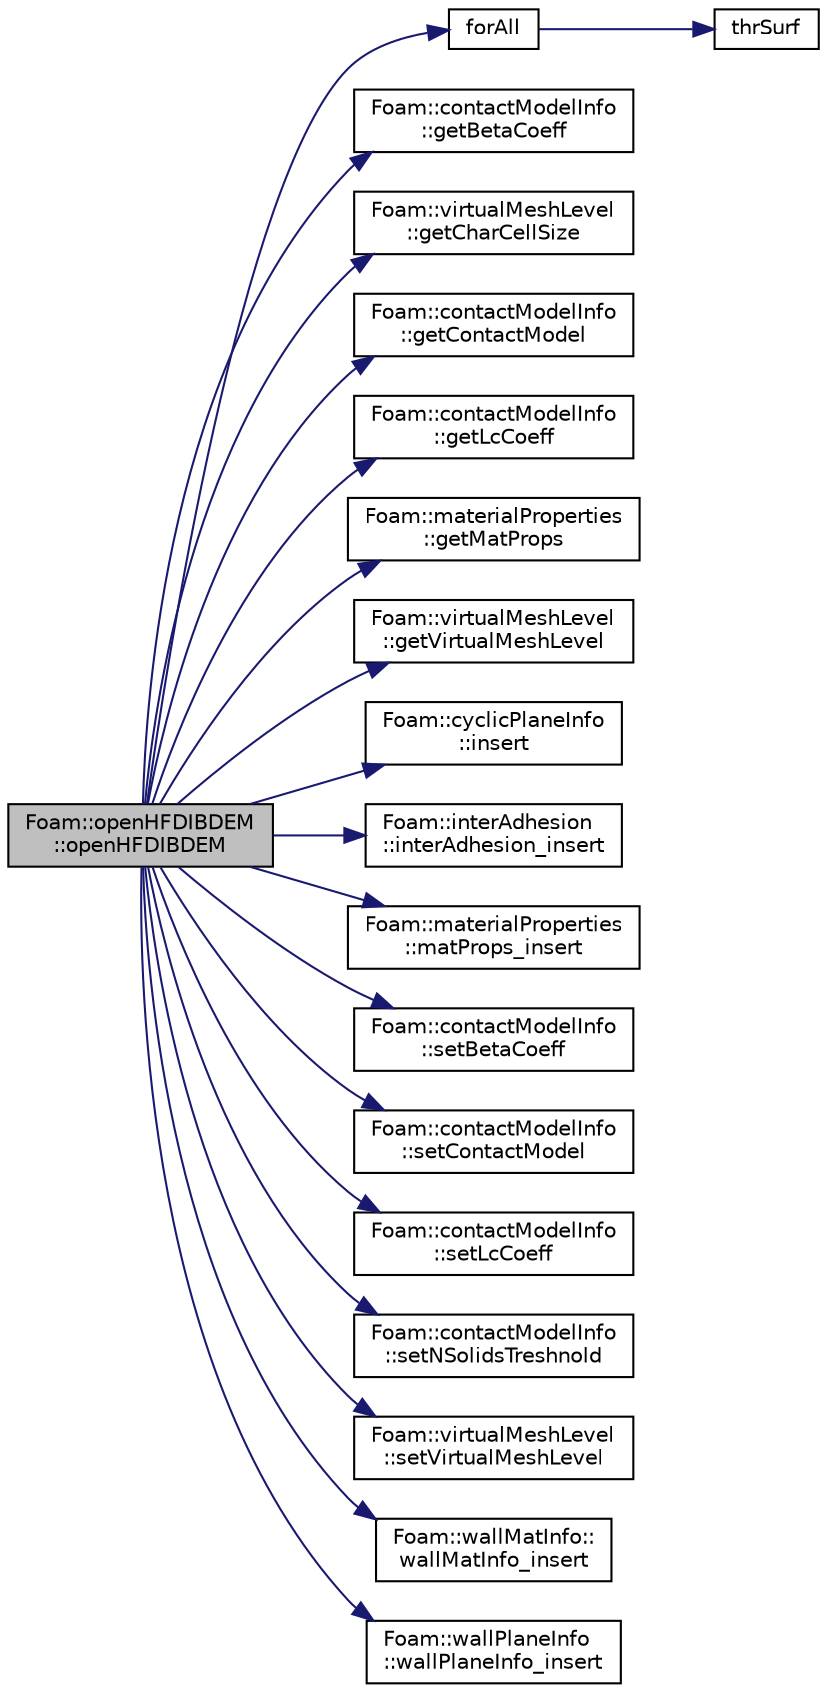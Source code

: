 digraph "Foam::openHFDIBDEM::openHFDIBDEM"
{
 // LATEX_PDF_SIZE
  edge [fontname="Helvetica",fontsize="10",labelfontname="Helvetica",labelfontsize="10"];
  node [fontname="Helvetica",fontsize="10",shape=record];
  rankdir="LR";
  Node1 [label="Foam::openHFDIBDEM\l::openHFDIBDEM",height=0.2,width=0.4,color="black", fillcolor="grey75", style="filled", fontcolor="black",tooltip=" "];
  Node1 -> Node2 [color="midnightblue",fontsize="10",style="solid",fontname="Helvetica"];
  Node2 [label="forAll",height=0.2,width=0.4,color="black", fillcolor="white", style="filled",URL="$addModels_2initializeAddModels_8H.html#adcd69a620b2d93c893cbf0e92bb7c5d7",tooltip=" "];
  Node2 -> Node3 [color="midnightblue",fontsize="10",style="solid",fontname="Helvetica"];
  Node3 [label="thrSurf",height=0.2,width=0.4,color="black", fillcolor="white", style="filled",URL="$addModels_2initializeAddModels_8H.html#a12947c9cf4cff46d3d0a324e3e718f45",tooltip=" "];
  Node1 -> Node4 [color="midnightblue",fontsize="10",style="solid",fontname="Helvetica"];
  Node4 [label="Foam::contactModelInfo\l::getBetaCoeff",height=0.2,width=0.4,color="black", fillcolor="white", style="filled",URL="$classFoam_1_1contactModelInfo.html#a3f715fdb98b38cb004303f0ee14d87db",tooltip=" "];
  Node1 -> Node5 [color="midnightblue",fontsize="10",style="solid",fontname="Helvetica"];
  Node5 [label="Foam::virtualMeshLevel\l::getCharCellSize",height=0.2,width=0.4,color="black", fillcolor="white", style="filled",URL="$classFoam_1_1virtualMeshLevel.html#abf8d27023f69edf8a775e41a98b873dc",tooltip=" "];
  Node1 -> Node6 [color="midnightblue",fontsize="10",style="solid",fontname="Helvetica"];
  Node6 [label="Foam::contactModelInfo\l::getContactModel",height=0.2,width=0.4,color="black", fillcolor="white", style="filled",URL="$classFoam_1_1contactModelInfo.html#a8fbc27febc474d47e6c4d4e24519cb75",tooltip=" "];
  Node1 -> Node7 [color="midnightblue",fontsize="10",style="solid",fontname="Helvetica"];
  Node7 [label="Foam::contactModelInfo\l::getLcCoeff",height=0.2,width=0.4,color="black", fillcolor="white", style="filled",URL="$classFoam_1_1contactModelInfo.html#a6109f94d18a60ba2e9ce553302e086ca",tooltip=" "];
  Node1 -> Node8 [color="midnightblue",fontsize="10",style="solid",fontname="Helvetica"];
  Node8 [label="Foam::materialProperties\l::getMatProps",height=0.2,width=0.4,color="black", fillcolor="white", style="filled",URL="$classFoam_1_1materialProperties.html#a1a6a81aad1cea72dee7f13cdf2eeb3c8",tooltip=" "];
  Node1 -> Node9 [color="midnightblue",fontsize="10",style="solid",fontname="Helvetica"];
  Node9 [label="Foam::virtualMeshLevel\l::getVirtualMeshLevel",height=0.2,width=0.4,color="black", fillcolor="white", style="filled",URL="$classFoam_1_1virtualMeshLevel.html#a4254632e663c402ed43e8814b55a84c4",tooltip=" "];
  Node1 -> Node10 [color="midnightblue",fontsize="10",style="solid",fontname="Helvetica"];
  Node10 [label="Foam::cyclicPlaneInfo\l::insert",height=0.2,width=0.4,color="black", fillcolor="white", style="filled",URL="$classFoam_1_1cyclicPlaneInfo.html#ae4ab4fbca401fb44f2cd23f91fa726db",tooltip=" "];
  Node1 -> Node11 [color="midnightblue",fontsize="10",style="solid",fontname="Helvetica"];
  Node11 [label="Foam::interAdhesion\l::interAdhesion_insert",height=0.2,width=0.4,color="black", fillcolor="white", style="filled",URL="$classFoam_1_1interAdhesion.html#a56d336e017dd2c3353008c3df4b36510",tooltip=" "];
  Node1 -> Node12 [color="midnightblue",fontsize="10",style="solid",fontname="Helvetica"];
  Node12 [label="Foam::materialProperties\l::matProps_insert",height=0.2,width=0.4,color="black", fillcolor="white", style="filled",URL="$classFoam_1_1materialProperties.html#ad39f95745307bc46fabe6be6ab6a6882",tooltip=" "];
  Node1 -> Node13 [color="midnightblue",fontsize="10",style="solid",fontname="Helvetica"];
  Node13 [label="Foam::contactModelInfo\l::setBetaCoeff",height=0.2,width=0.4,color="black", fillcolor="white", style="filled",URL="$classFoam_1_1contactModelInfo.html#a82c0154b5f22cec9d041c4a27a95a71b",tooltip=" "];
  Node1 -> Node14 [color="midnightblue",fontsize="10",style="solid",fontname="Helvetica"];
  Node14 [label="Foam::contactModelInfo\l::setContactModel",height=0.2,width=0.4,color="black", fillcolor="white", style="filled",URL="$classFoam_1_1contactModelInfo.html#ae976c897f0f3250398f211b4a9d61ef1",tooltip=" "];
  Node1 -> Node15 [color="midnightblue",fontsize="10",style="solid",fontname="Helvetica"];
  Node15 [label="Foam::contactModelInfo\l::setLcCoeff",height=0.2,width=0.4,color="black", fillcolor="white", style="filled",URL="$classFoam_1_1contactModelInfo.html#ab220fe7be660b7806711ca1740d1c01f",tooltip=" "];
  Node1 -> Node16 [color="midnightblue",fontsize="10",style="solid",fontname="Helvetica"];
  Node16 [label="Foam::contactModelInfo\l::setNSolidsTreshnold",height=0.2,width=0.4,color="black", fillcolor="white", style="filled",URL="$classFoam_1_1contactModelInfo.html#a1f99500e7eeafca5af66eca2683e3bd2",tooltip=" "];
  Node1 -> Node17 [color="midnightblue",fontsize="10",style="solid",fontname="Helvetica"];
  Node17 [label="Foam::virtualMeshLevel\l::setVirtualMeshLevel",height=0.2,width=0.4,color="black", fillcolor="white", style="filled",URL="$classFoam_1_1virtualMeshLevel.html#a9fe4497d365b74d0239932a694992296",tooltip=" "];
  Node1 -> Node18 [color="midnightblue",fontsize="10",style="solid",fontname="Helvetica"];
  Node18 [label="Foam::wallMatInfo::\lwallMatInfo_insert",height=0.2,width=0.4,color="black", fillcolor="white", style="filled",URL="$classFoam_1_1wallMatInfo.html#acc2a4c8bf8e199ed48e8f193331879b9",tooltip=" "];
  Node1 -> Node19 [color="midnightblue",fontsize="10",style="solid",fontname="Helvetica"];
  Node19 [label="Foam::wallPlaneInfo\l::wallPlaneInfo_insert",height=0.2,width=0.4,color="black", fillcolor="white", style="filled",URL="$classFoam_1_1wallPlaneInfo.html#a5b7e19fd0d37f537947dcc50c82c8762",tooltip=" "];
}
